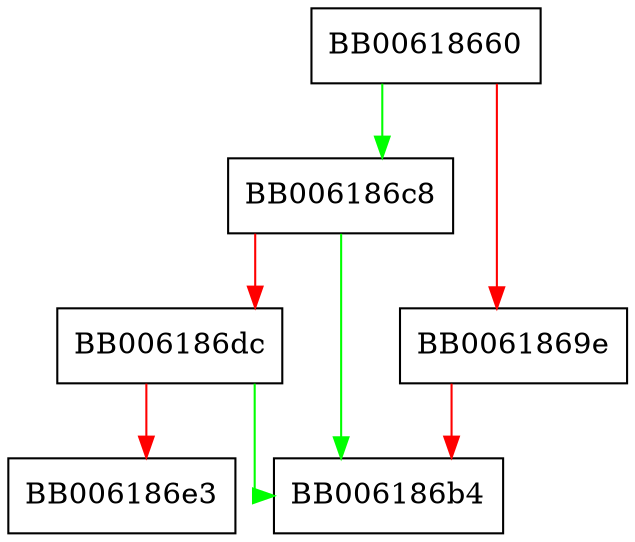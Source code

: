 digraph PEM_write_bio_Parameters {
  node [shape="box"];
  graph [splines=ortho];
  BB00618660 -> BB006186c8 [color="green"];
  BB00618660 -> BB0061869e [color="red"];
  BB0061869e -> BB006186b4 [color="red"];
  BB006186c8 -> BB006186b4 [color="green"];
  BB006186c8 -> BB006186dc [color="red"];
  BB006186dc -> BB006186b4 [color="green"];
  BB006186dc -> BB006186e3 [color="red"];
}